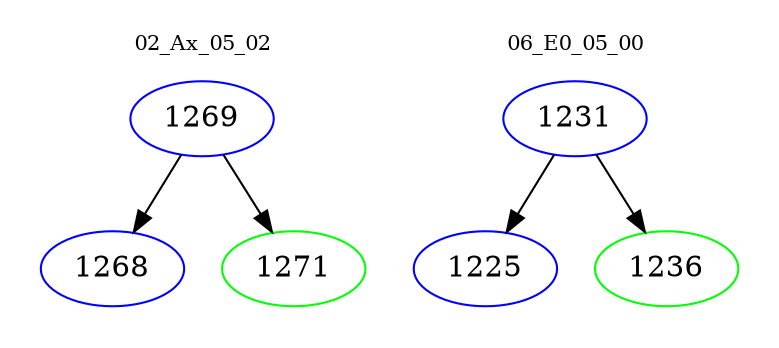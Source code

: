 digraph{
subgraph cluster_0 {
color = white
label = "02_Ax_05_02";
fontsize=10;
T0_1269 [label="1269", color="blue"]
T0_1269 -> T0_1268 [color="black"]
T0_1268 [label="1268", color="blue"]
T0_1269 -> T0_1271 [color="black"]
T0_1271 [label="1271", color="green"]
}
subgraph cluster_1 {
color = white
label = "06_E0_05_00";
fontsize=10;
T1_1231 [label="1231", color="blue"]
T1_1231 -> T1_1225 [color="black"]
T1_1225 [label="1225", color="blue"]
T1_1231 -> T1_1236 [color="black"]
T1_1236 [label="1236", color="green"]
}
}
